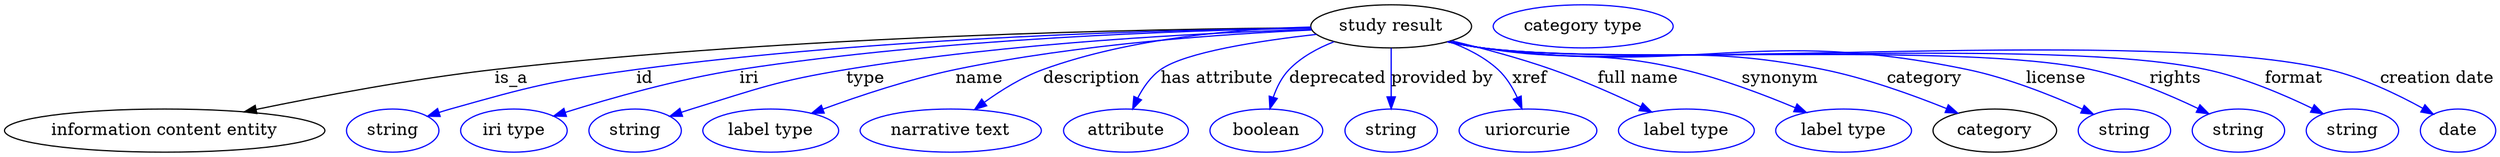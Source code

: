 digraph {
	graph [bb="0,0,2073.4,123"];
	node [label="\N"];
	"study result"	[height=0.5,
		label="study result",
		pos="1154.2,105",
		width=1.8596];
	"information content entity"	[height=0.5,
		pos="133.24,18",
		width=3.7011];
	"study result" -> "information content entity"	[label=is_a,
		lp="422.24,61.5",
		pos="e,199.55,33.616 1087.4,103.84 956.55,102.86 657.67,97.4 408.24,69 340.61,61.3 264.53,47.027 209.56,35.695"];
	id	[color=blue,
		height=0.5,
		label=string,
		pos="323.24,18",
		width=1.0652];
	"study result" -> id	[color=blue,
		label=id,
		lp="533.24,61.5",
		pos="e,352.23,29.954 1087.5,103.65 972.38,102.29 729.45,96.131 526.24,69 456.42,59.679 439.02,55.131 371.24,36 368.13,35.124 364.94,34.151 \
361.74,33.129",
		style=solid];
	iri	[color=blue,
		height=0.5,
		label="iri type",
		pos="424.24,18",
		width=1.2277];
	"study result" -> iri	[color=blue,
		label=iri,
		lp="620.24,61.5",
		pos="e,457.4,30.135 1087.5,103.48 984.79,101.83 782.08,95.186 612.24,69 561.53,61.181 504.79,45.033 467.05,33.196",
		style=solid];
	type	[color=blue,
		height=0.5,
		label=string,
		pos="525.24,18",
		width=1.0652];
	"study result" -> type	[color=blue,
		label=type,
		lp="717.24,61.5",
		pos="e,554.17,29.962 1087.8,102.47 999.11,99.598 837.43,91.507 701.24,69 642.85,59.351 628.8,53.418 572.24,36 569.48,35.15 566.64,34.234 \
563.79,33.283",
		style=solid];
	name	[color=blue,
		height=0.5,
		label="label type",
		pos="638.24,18",
		width=1.5707];
	"study result" -> name	[color=blue,
		label=name,
		lp="812.24,61.5",
		pos="e,672.22,32.4 1088.2,101.92 1015.1,98.629 894.23,90.224 792.24,69 754.12,61.068 712.17,47.082 681.69,35.916",
		style=solid];
	description	[color=blue,
		height=0.5,
		label="narrative text",
		pos="788.24,18",
		width=2.0943];
	"study result" -> description	[color=blue,
		label=description,
		lp="904.74,61.5",
		pos="e,807.81,35.569 1087.2,104.53 1027,103.02 937.34,95.766 864.24,69 846.92,62.659 829.59,51.7 815.86,41.656",
		style=solid];
	"has attribute"	[color=blue,
		height=0.5,
		label=attribute,
		pos="933.24,18",
		width=1.4443];
	"study result" -> "has attribute"	[color=blue,
		label="has attribute",
		lp="1009.2,61.5",
		pos="e,938.82,36 1092,98.322 1044.1,92.929 982.82,83.469 962.24,69 953.92,63.151 947.64,54.097 943.09,45.293",
		style=solid];
	deprecated	[color=blue,
		height=0.5,
		label=boolean,
		pos="1050.2,18",
		width=1.2999];
	"study result" -> deprecated	[color=blue,
		label=deprecated,
		lp="1109.7,61.5",
		pos="e,1053.2,36.167 1106.9,92.268 1093.3,87.004 1079.5,79.524 1069.2,69 1063.1,62.659 1058.9,54.114 1056,45.882",
		style=solid];
	"provided by"	[color=blue,
		height=0.5,
		label=string,
		pos="1153.2,18",
		width=1.0652];
	"study result" -> "provided by"	[color=blue,
		label="provided by",
		lp="1196.7,61.5",
		pos="e,1153.4,36.175 1154,86.799 1153.9,75.163 1153.7,59.548 1153.6,46.237",
		style=solid];
	xref	[color=blue,
		height=0.5,
		label=uriorcurie,
		pos="1267.2,18",
		width=1.5887];
	"study result" -> xref	[color=blue,
		label=xref,
		lp="1268.7,61.5",
		pos="e,1262.5,36.258 1202.3,92.458 1216.8,87.168 1231.8,79.627 1243.2,69 1250,62.686 1255.1,54.045 1258.8,45.723",
		style=solid];
	"full name"	[color=blue,
		height=0.5,
		label="label type",
		pos="1399.2,18",
		width=1.5707];
	"study result" -> "full name"	[color=blue,
		label="full name",
		lp="1358.7,61.5",
		pos="e,1370.3,33.488 1204.1,92.92 1229.3,86.802 1260.2,78.517 1287.2,69 1312.4,60.128 1339.8,47.945 1361.2,37.827",
		style=solid];
	synonym	[color=blue,
		height=0.5,
		label="label type",
		pos="1530.2,18",
		width=1.5707];
	"study result" -> synonym	[color=blue,
		label=synonym,
		lp="1477.2,61.5",
		pos="e,1499.2,33.088 1202.3,92.39 1211.6,90.405 1221.2,88.501 1230.2,87 1303.5,74.881 1324,86.104 1396.2,69 1428.6,61.329 1463.8,47.984 \
1490,37.009",
		style=solid];
	category	[height=0.5,
		pos="1656.2,18",
		width=1.4263];
	"study result" -> category	[color=blue,
		label=category,
		lp="1597.7,61.5",
		pos="e,1625.4,32.541 1201.5,92.236 1210.9,90.215 1220.9,88.337 1230.2,87 1355,69.19 1389.7,94.031 1513.2,69 1548.9,61.781 1587.7,47.784 \
1615.9,36.431",
		style=solid];
	license	[color=blue,
		height=0.5,
		label=string,
		pos="1764.2,18",
		width=1.0652];
	"study result" -> license	[color=blue,
		label=license,
		lp="1707.2,61.5",
		pos="e,1738.4,31.708 1201.4,92.096 1210.9,90.086 1220.9,88.249 1230.2,87 1408,63.34 1457.7,105.43 1633.2,69 1666.8,62.026 1703.2,47.568 \
1729,35.985",
		style=solid];
	rights	[color=blue,
		height=0.5,
		label=string,
		pos="1859.2,18",
		width=1.0652];
	"study result" -> rights	[color=blue,
		label=rights,
		lp="1806.7,61.5",
		pos="e,1834.6,32.021 1201,92.115 1210.6,90.076 1220.7,88.224 1230.2,87 1341.8,72.659 1626.2,92.546 1736.2,69 1767.7,62.271 1801.4,48.031 \
1825.5,36.463",
		style=solid];
	format	[color=blue,
		height=0.5,
		label=string,
		pos="1954.2,18",
		width=1.0652];
	"study result" -> format	[color=blue,
		label=format,
		lp="1905.7,61.5",
		pos="e,1929.8,32.066 1201,92.072 1210.6,90.037 1220.7,88.197 1230.2,87 1363,70.317 1701.3,96.824 1832.2,69 1863.5,62.362 1896.9,48.114 \
1920.8,36.519",
		style=solid];
	"creation date"	[color=blue,
		height=0.5,
		label=date,
		pos="2042.2,18",
		width=0.86659];
	"study result" -> "creation date"	[color=blue,
		label="creation date",
		lp="2024.7,61.5",
		pos="e,2021.6,31.647 1201,92.04 1210.6,90.007 1220.7,88.176 1230.2,87 1385.6,67.829 1781.8,104.61 1934.2,69 1962.3,62.447 1991.8,48.209 \
2012.9,36.596",
		style=solid];
	"named thing_category"	[color=blue,
		height=0.5,
		label="category type",
		pos="1314.2,105",
		width=2.0762];
}
